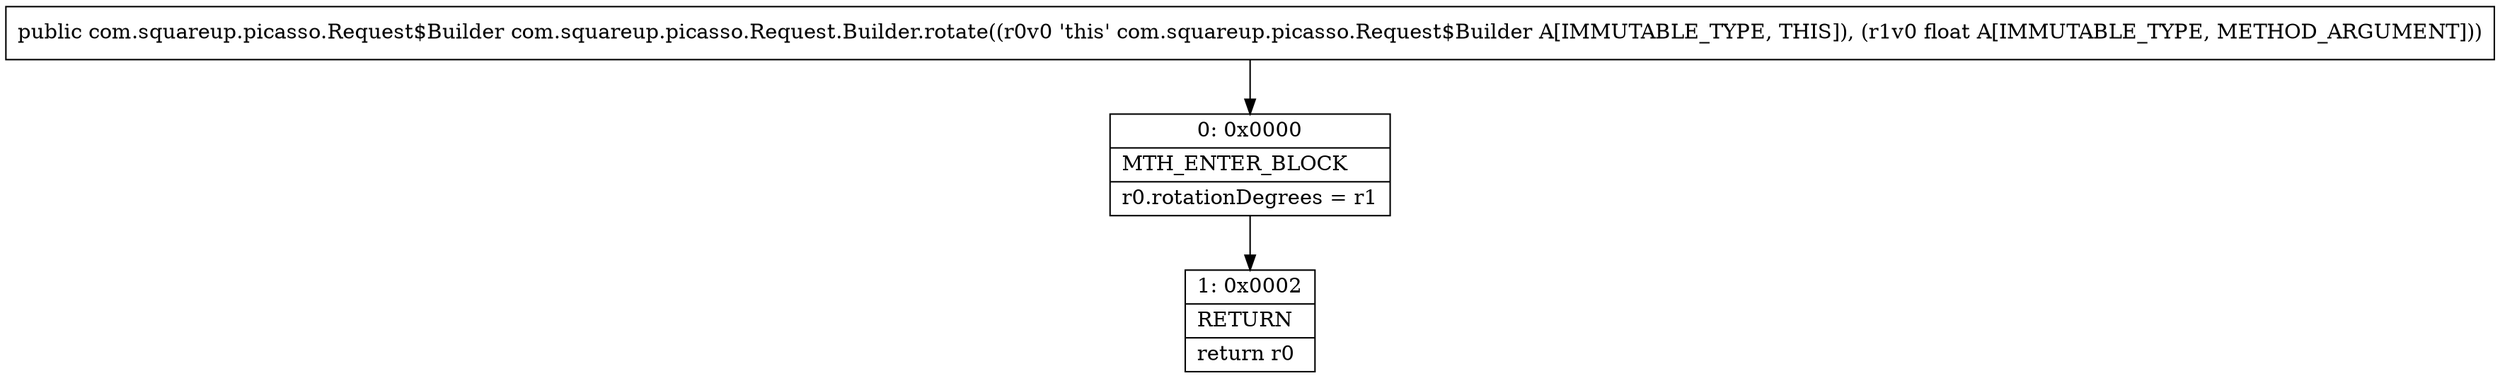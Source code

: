 digraph "CFG forcom.squareup.picasso.Request.Builder.rotate(F)Lcom\/squareup\/picasso\/Request$Builder;" {
Node_0 [shape=record,label="{0\:\ 0x0000|MTH_ENTER_BLOCK\l|r0.rotationDegrees = r1\l}"];
Node_1 [shape=record,label="{1\:\ 0x0002|RETURN\l|return r0\l}"];
MethodNode[shape=record,label="{public com.squareup.picasso.Request$Builder com.squareup.picasso.Request.Builder.rotate((r0v0 'this' com.squareup.picasso.Request$Builder A[IMMUTABLE_TYPE, THIS]), (r1v0 float A[IMMUTABLE_TYPE, METHOD_ARGUMENT])) }"];
MethodNode -> Node_0;
Node_0 -> Node_1;
}

